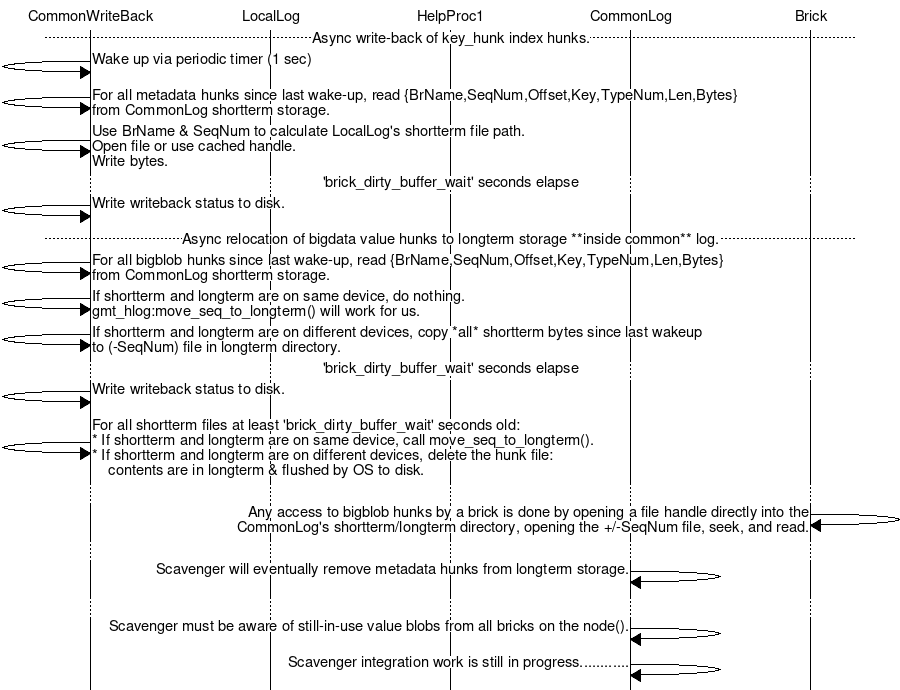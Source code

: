 
## An attempt at documenting the flow of writes in the gmt_hlog_cmn.erl
## implementation.

msc {
    hscale = "1.5";
    CommonWriteBack, LocalLog, HelpProc1, CommonLog, Brick;

    --- [label="Async write-back of key_hunk index hunks."];

    CommonWriteBack=>CommonWriteBack [label="Wake up via periodic timer (1 sec)"];
    CommonWriteBack=>CommonWriteBack [label="For all metadata hunks since last wake-up, read {BrName,SeqNum,Offset,Key,TypeNum,Len,Bytes}\nfrom CommonLog shortterm storage."];
    CommonWriteBack=>CommonWriteBack [label="Use BrName & SeqNum to calculate LocalLog's shortterm file path.\nOpen file or use cached handle.\nWrite bytes."];
    ... [label="'brick_dirty_buffer_wait' seconds elapse"];
    CommonWriteBack=>CommonWriteBack [label="Write writeback status to disk.\n"];

    --- [label="Async relocation of bigdata value hunks to longterm storage **inside common** log."];
    CommonWriteBack=>CommonWriteBack [label="For all bigblob hunks since last wake-up, read {BrName,SeqNum,Offset,Key,TypeNum,Len,Bytes}\nfrom CommonLog shortterm storage."];
    CommonWriteBack=>CommonWriteBack [label="If shortterm and longterm are on same device, do nothing.\ngmt_hlog:move_seq_to_longterm() will work for us."];
    CommonWriteBack=>CommonWriteBack [label="If shortterm and longterm are on different devices, copy *all* shortterm bytes since last wakeup\nto (-SeqNum) file in longterm directory."];

    ... [label="'brick_dirty_buffer_wait' seconds elapse"];
    CommonWriteBack=>CommonWriteBack [label="Write writeback status to disk.\n"];
    CommonWriteBack=>CommonWriteBack [label="For all shortterm files at least 'brick_dirty_buffer_wait' seconds old:\n* If shortterm and longterm are on same device, call move_seq_to_longterm().\n* If shortterm and longterm are on different devices, delete the hunk file:\n    contents are in longterm & flushed by OS to disk."];

    ...;
    Brick=>Brick [label="Any access to bigblob hunks by a brick is done by opening a file handle directly into the\nCommonLog's shortterm/longterm directory, opening the +/-SeqNum file, seek, and read."];

    ...;
    CommonLog=>CommonLog [label="Scavenger will eventually remove metadata hunks from longterm storage."];

    ...;
    CommonLog=>CommonLog [label="Scavenger must be aware of still-in-use value blobs from all bricks on the node()."];
    CommonLog=>CommonLog [label="Scavenger integration work is still in progress............"];

}
